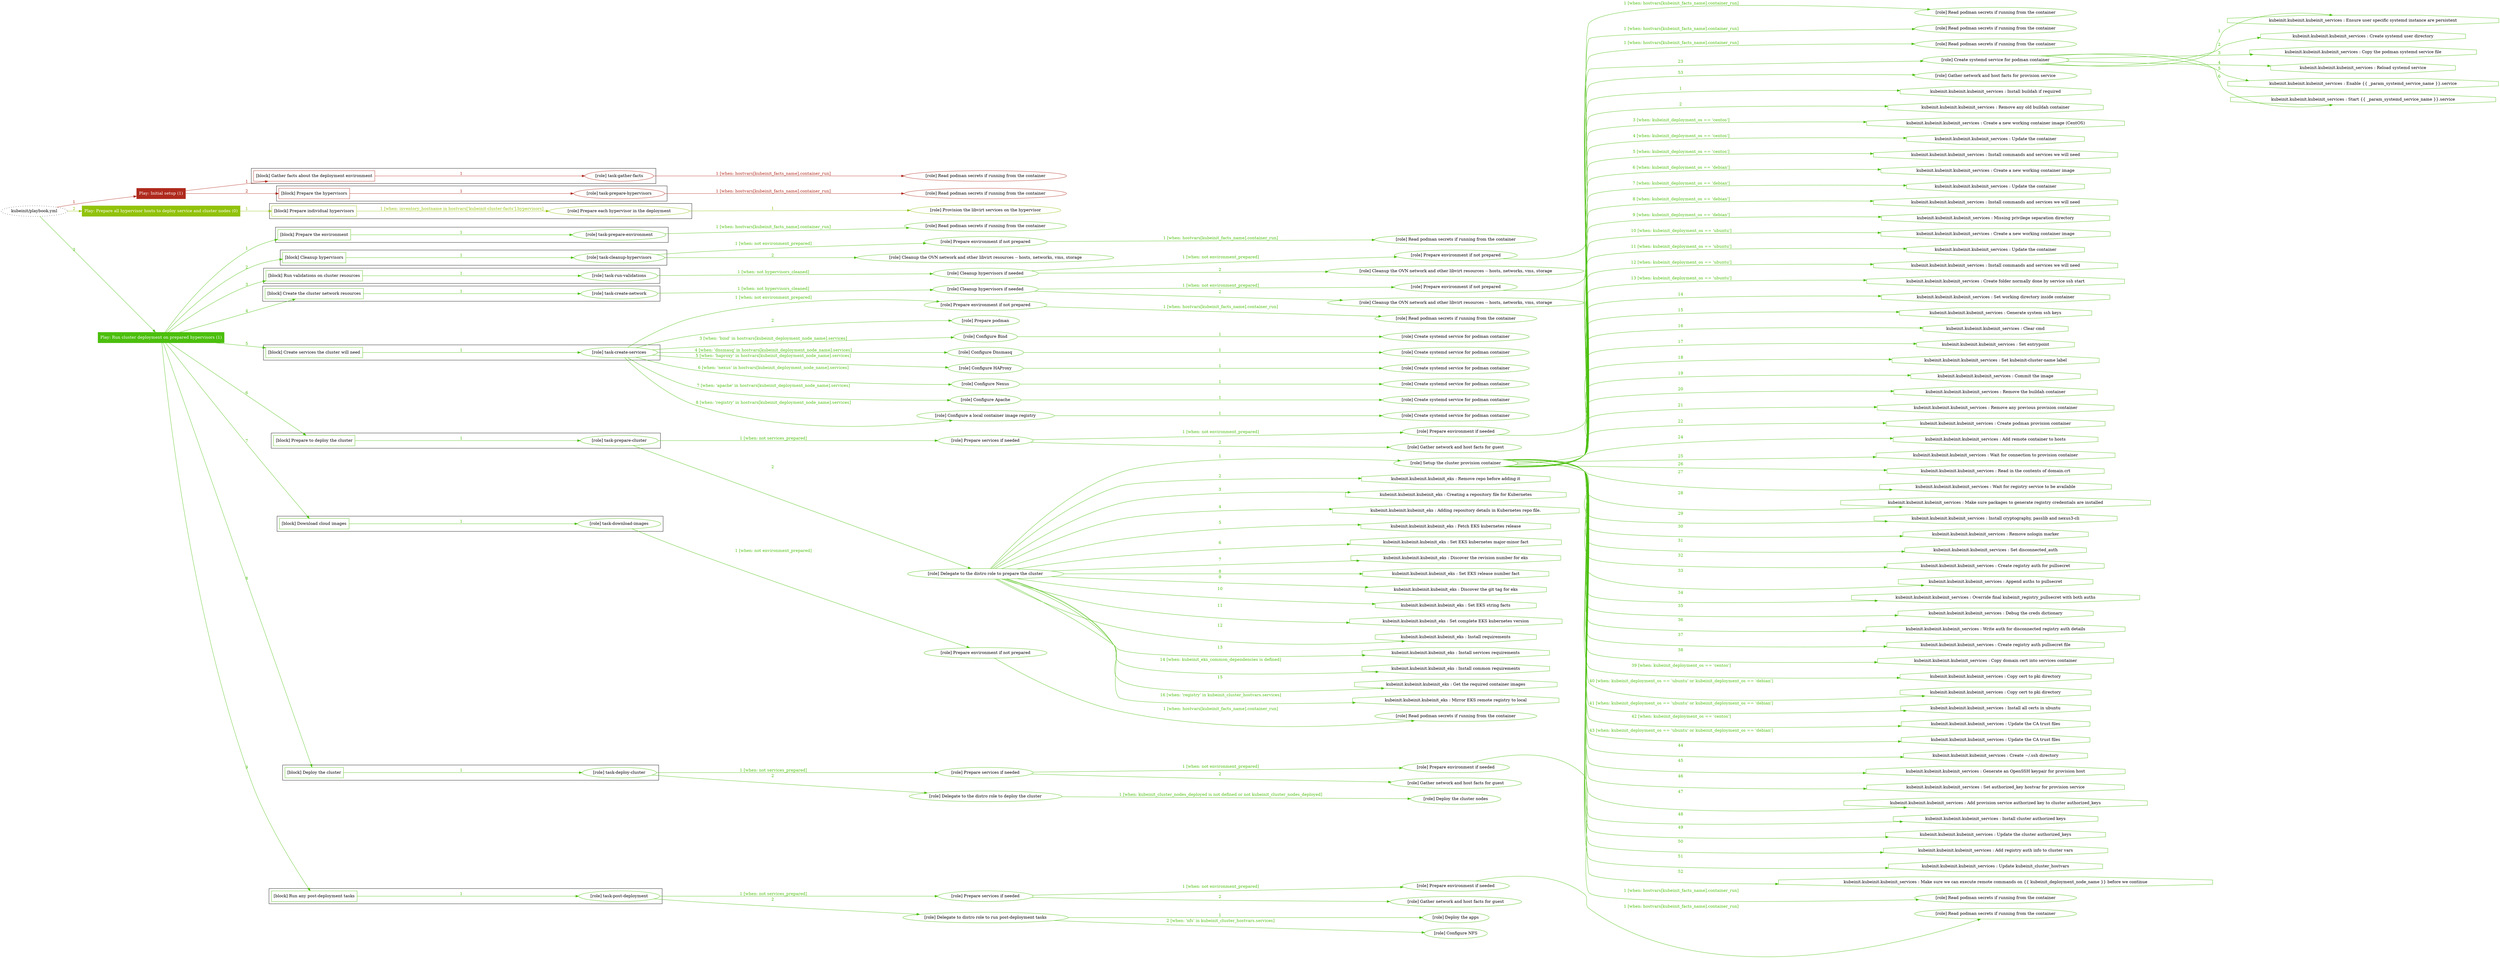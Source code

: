 digraph {
	graph [concentrate=true ordering=in rankdir=LR ratio=fill]
	edge [esep=5 sep=10]
	"kubeinit/playbook.yml" [id=root_node style=dotted]
	play_08e031c3 [label="Play: Initial setup (1)" color="#af2a1d" fontcolor="#ffffff" id=play_08e031c3 shape=box style=filled tooltip=localhost]
	"kubeinit/playbook.yml" -> play_08e031c3 [label="1 " color="#af2a1d" fontcolor="#af2a1d" id=edge_6a49a3b9 labeltooltip="1 " tooltip="1 "]
	subgraph "Read podman secrets if running from the container" {
		role_f8cdca52 [label="[role] Read podman secrets if running from the container" color="#af2a1d" id=role_f8cdca52 tooltip="Read podman secrets if running from the container"]
	}
	subgraph "task-gather-facts" {
		role_41c98eca [label="[role] task-gather-facts" color="#af2a1d" id=role_41c98eca tooltip="task-gather-facts"]
		role_41c98eca -> role_f8cdca52 [label="1 [when: hostvars[kubeinit_facts_name].container_run]" color="#af2a1d" fontcolor="#af2a1d" id=edge_de1d7b84 labeltooltip="1 [when: hostvars[kubeinit_facts_name].container_run]" tooltip="1 [when: hostvars[kubeinit_facts_name].container_run]"]
	}
	subgraph "Read podman secrets if running from the container" {
		role_660f4056 [label="[role] Read podman secrets if running from the container" color="#af2a1d" id=role_660f4056 tooltip="Read podman secrets if running from the container"]
	}
	subgraph "task-prepare-hypervisors" {
		role_2e0625cc [label="[role] task-prepare-hypervisors" color="#af2a1d" id=role_2e0625cc tooltip="task-prepare-hypervisors"]
		role_2e0625cc -> role_660f4056 [label="1 [when: hostvars[kubeinit_facts_name].container_run]" color="#af2a1d" fontcolor="#af2a1d" id=edge_b078e249 labeltooltip="1 [when: hostvars[kubeinit_facts_name].container_run]" tooltip="1 [when: hostvars[kubeinit_facts_name].container_run]"]
	}
	subgraph "Play: Initial setup (1)" {
		play_08e031c3 -> block_ed35cadf [label=1 color="#af2a1d" fontcolor="#af2a1d" id=edge_f5cece55 labeltooltip=1 tooltip=1]
		subgraph cluster_block_ed35cadf {
			block_ed35cadf [label="[block] Gather facts about the deployment environment" color="#af2a1d" id=block_ed35cadf labeltooltip="Gather facts about the deployment environment" shape=box tooltip="Gather facts about the deployment environment"]
			block_ed35cadf -> role_41c98eca [label="1 " color="#af2a1d" fontcolor="#af2a1d" id=edge_9fddfe6d labeltooltip="1 " tooltip="1 "]
		}
		play_08e031c3 -> block_c74cdf08 [label=2 color="#af2a1d" fontcolor="#af2a1d" id=edge_2a12b1a4 labeltooltip=2 tooltip=2]
		subgraph cluster_block_c74cdf08 {
			block_c74cdf08 [label="[block] Prepare the hypervisors" color="#af2a1d" id=block_c74cdf08 labeltooltip="Prepare the hypervisors" shape=box tooltip="Prepare the hypervisors"]
			block_c74cdf08 -> role_2e0625cc [label="1 " color="#af2a1d" fontcolor="#af2a1d" id=edge_2c2213c0 labeltooltip="1 " tooltip="1 "]
		}
	}
	play_c26601e5 [label="Play: Prepare all hypervisor hosts to deploy service and cluster nodes (0)" color="#91c20a" fontcolor="#ffffff" id=play_c26601e5 shape=box style=filled tooltip="Play: Prepare all hypervisor hosts to deploy service and cluster nodes (0)"]
	"kubeinit/playbook.yml" -> play_c26601e5 [label="2 " color="#91c20a" fontcolor="#91c20a" id=edge_6c52bac3 labeltooltip="2 " tooltip="2 "]
	subgraph "Provision the libvirt services on the hypervisor" {
		role_e8cca865 [label="[role] Provision the libvirt services on the hypervisor" color="#91c20a" id=role_e8cca865 tooltip="Provision the libvirt services on the hypervisor"]
	}
	subgraph "Prepare each hypervisor in the deployment" {
		role_dcd18620 [label="[role] Prepare each hypervisor in the deployment" color="#91c20a" id=role_dcd18620 tooltip="Prepare each hypervisor in the deployment"]
		role_dcd18620 -> role_e8cca865 [label="1 " color="#91c20a" fontcolor="#91c20a" id=edge_61702f93 labeltooltip="1 " tooltip="1 "]
	}
	subgraph "Play: Prepare all hypervisor hosts to deploy service and cluster nodes (0)" {
		play_c26601e5 -> block_c3e06c4c [label=1 color="#91c20a" fontcolor="#91c20a" id=edge_d8a89034 labeltooltip=1 tooltip=1]
		subgraph cluster_block_c3e06c4c {
			block_c3e06c4c [label="[block] Prepare individual hypervisors" color="#91c20a" id=block_c3e06c4c labeltooltip="Prepare individual hypervisors" shape=box tooltip="Prepare individual hypervisors"]
			block_c3e06c4c -> role_dcd18620 [label="1 [when: inventory_hostname in hostvars['kubeinit-cluster-facts'].hypervisors]" color="#91c20a" fontcolor="#91c20a" id=edge_88715884 labeltooltip="1 [when: inventory_hostname in hostvars['kubeinit-cluster-facts'].hypervisors]" tooltip="1 [when: inventory_hostname in hostvars['kubeinit-cluster-facts'].hypervisors]"]
		}
	}
	play_3391ae1e [label="Play: Run cluster deployment on prepared hypervisors (1)" color="#4bbf0d" fontcolor="#ffffff" id=play_3391ae1e shape=box style=filled tooltip=localhost]
	"kubeinit/playbook.yml" -> play_3391ae1e [label="3 " color="#4bbf0d" fontcolor="#4bbf0d" id=edge_88580c08 labeltooltip="3 " tooltip="3 "]
	subgraph "Read podman secrets if running from the container" {
		role_85805131 [label="[role] Read podman secrets if running from the container" color="#4bbf0d" id=role_85805131 tooltip="Read podman secrets if running from the container"]
	}
	subgraph "task-prepare-environment" {
		role_c61a6922 [label="[role] task-prepare-environment" color="#4bbf0d" id=role_c61a6922 tooltip="task-prepare-environment"]
		role_c61a6922 -> role_85805131 [label="1 [when: hostvars[kubeinit_facts_name].container_run]" color="#4bbf0d" fontcolor="#4bbf0d" id=edge_5817361d labeltooltip="1 [when: hostvars[kubeinit_facts_name].container_run]" tooltip="1 [when: hostvars[kubeinit_facts_name].container_run]"]
	}
	subgraph "Read podman secrets if running from the container" {
		role_0fc20da4 [label="[role] Read podman secrets if running from the container" color="#4bbf0d" id=role_0fc20da4 tooltip="Read podman secrets if running from the container"]
	}
	subgraph "Prepare environment if not prepared" {
		role_4263618d [label="[role] Prepare environment if not prepared" color="#4bbf0d" id=role_4263618d tooltip="Prepare environment if not prepared"]
		role_4263618d -> role_0fc20da4 [label="1 [when: hostvars[kubeinit_facts_name].container_run]" color="#4bbf0d" fontcolor="#4bbf0d" id=edge_5a953dd2 labeltooltip="1 [when: hostvars[kubeinit_facts_name].container_run]" tooltip="1 [when: hostvars[kubeinit_facts_name].container_run]"]
	}
	subgraph "Cleanup the OVN network and other libvirt resources -- hosts, networks, vms, storage" {
		role_f40d3bbe [label="[role] Cleanup the OVN network and other libvirt resources -- hosts, networks, vms, storage" color="#4bbf0d" id=role_f40d3bbe tooltip="Cleanup the OVN network and other libvirt resources -- hosts, networks, vms, storage"]
	}
	subgraph "task-cleanup-hypervisors" {
		role_537a36a8 [label="[role] task-cleanup-hypervisors" color="#4bbf0d" id=role_537a36a8 tooltip="task-cleanup-hypervisors"]
		role_537a36a8 -> role_4263618d [label="1 [when: not environment_prepared]" color="#4bbf0d" fontcolor="#4bbf0d" id=edge_9336f9f6 labeltooltip="1 [when: not environment_prepared]" tooltip="1 [when: not environment_prepared]"]
		role_537a36a8 -> role_f40d3bbe [label="2 " color="#4bbf0d" fontcolor="#4bbf0d" id=edge_59357a6a labeltooltip="2 " tooltip="2 "]
	}
	subgraph "Read podman secrets if running from the container" {
		role_2ee72a8b [label="[role] Read podman secrets if running from the container" color="#4bbf0d" id=role_2ee72a8b tooltip="Read podman secrets if running from the container"]
	}
	subgraph "Prepare environment if not prepared" {
		role_b148c200 [label="[role] Prepare environment if not prepared" color="#4bbf0d" id=role_b148c200 tooltip="Prepare environment if not prepared"]
		role_b148c200 -> role_2ee72a8b [label="1 [when: hostvars[kubeinit_facts_name].container_run]" color="#4bbf0d" fontcolor="#4bbf0d" id=edge_ba25811b labeltooltip="1 [when: hostvars[kubeinit_facts_name].container_run]" tooltip="1 [when: hostvars[kubeinit_facts_name].container_run]"]
	}
	subgraph "Cleanup the OVN network and other libvirt resources -- hosts, networks, vms, storage" {
		role_90bad302 [label="[role] Cleanup the OVN network and other libvirt resources -- hosts, networks, vms, storage" color="#4bbf0d" id=role_90bad302 tooltip="Cleanup the OVN network and other libvirt resources -- hosts, networks, vms, storage"]
	}
	subgraph "Cleanup hypervisors if needed" {
		role_d01e2bcb [label="[role] Cleanup hypervisors if needed" color="#4bbf0d" id=role_d01e2bcb tooltip="Cleanup hypervisors if needed"]
		role_d01e2bcb -> role_b148c200 [label="1 [when: not environment_prepared]" color="#4bbf0d" fontcolor="#4bbf0d" id=edge_6dd8b151 labeltooltip="1 [when: not environment_prepared]" tooltip="1 [when: not environment_prepared]"]
		role_d01e2bcb -> role_90bad302 [label="2 " color="#4bbf0d" fontcolor="#4bbf0d" id=edge_7acd6e24 labeltooltip="2 " tooltip="2 "]
	}
	subgraph "task-run-validations" {
		role_68c90ab4 [label="[role] task-run-validations" color="#4bbf0d" id=role_68c90ab4 tooltip="task-run-validations"]
		role_68c90ab4 -> role_d01e2bcb [label="1 [when: not hypervisors_cleaned]" color="#4bbf0d" fontcolor="#4bbf0d" id=edge_2cf43203 labeltooltip="1 [when: not hypervisors_cleaned]" tooltip="1 [when: not hypervisors_cleaned]"]
	}
	subgraph "Read podman secrets if running from the container" {
		role_52bb78f3 [label="[role] Read podman secrets if running from the container" color="#4bbf0d" id=role_52bb78f3 tooltip="Read podman secrets if running from the container"]
	}
	subgraph "Prepare environment if not prepared" {
		role_f959858f [label="[role] Prepare environment if not prepared" color="#4bbf0d" id=role_f959858f tooltip="Prepare environment if not prepared"]
		role_f959858f -> role_52bb78f3 [label="1 [when: hostvars[kubeinit_facts_name].container_run]" color="#4bbf0d" fontcolor="#4bbf0d" id=edge_7c9163b8 labeltooltip="1 [when: hostvars[kubeinit_facts_name].container_run]" tooltip="1 [when: hostvars[kubeinit_facts_name].container_run]"]
	}
	subgraph "Cleanup the OVN network and other libvirt resources -- hosts, networks, vms, storage" {
		role_986a7efd [label="[role] Cleanup the OVN network and other libvirt resources -- hosts, networks, vms, storage" color="#4bbf0d" id=role_986a7efd tooltip="Cleanup the OVN network and other libvirt resources -- hosts, networks, vms, storage"]
	}
	subgraph "Cleanup hypervisors if needed" {
		role_c268fa87 [label="[role] Cleanup hypervisors if needed" color="#4bbf0d" id=role_c268fa87 tooltip="Cleanup hypervisors if needed"]
		role_c268fa87 -> role_f959858f [label="1 [when: not environment_prepared]" color="#4bbf0d" fontcolor="#4bbf0d" id=edge_b50a5778 labeltooltip="1 [when: not environment_prepared]" tooltip="1 [when: not environment_prepared]"]
		role_c268fa87 -> role_986a7efd [label="2 " color="#4bbf0d" fontcolor="#4bbf0d" id=edge_d24eb6d8 labeltooltip="2 " tooltip="2 "]
	}
	subgraph "task-create-network" {
		role_c0fb4482 [label="[role] task-create-network" color="#4bbf0d" id=role_c0fb4482 tooltip="task-create-network"]
		role_c0fb4482 -> role_c268fa87 [label="1 [when: not hypervisors_cleaned]" color="#4bbf0d" fontcolor="#4bbf0d" id=edge_2c8590ce labeltooltip="1 [when: not hypervisors_cleaned]" tooltip="1 [when: not hypervisors_cleaned]"]
	}
	subgraph "Read podman secrets if running from the container" {
		role_94ced597 [label="[role] Read podman secrets if running from the container" color="#4bbf0d" id=role_94ced597 tooltip="Read podman secrets if running from the container"]
	}
	subgraph "Prepare environment if not prepared" {
		role_c69d8597 [label="[role] Prepare environment if not prepared" color="#4bbf0d" id=role_c69d8597 tooltip="Prepare environment if not prepared"]
		role_c69d8597 -> role_94ced597 [label="1 [when: hostvars[kubeinit_facts_name].container_run]" color="#4bbf0d" fontcolor="#4bbf0d" id=edge_f0921deb labeltooltip="1 [when: hostvars[kubeinit_facts_name].container_run]" tooltip="1 [when: hostvars[kubeinit_facts_name].container_run]"]
	}
	subgraph "Prepare podman" {
		role_f9bac7f5 [label="[role] Prepare podman" color="#4bbf0d" id=role_f9bac7f5 tooltip="Prepare podman"]
	}
	subgraph "Create systemd service for podman container" {
		role_ea397281 [label="[role] Create systemd service for podman container" color="#4bbf0d" id=role_ea397281 tooltip="Create systemd service for podman container"]
	}
	subgraph "Configure Bind" {
		role_00b94d53 [label="[role] Configure Bind" color="#4bbf0d" id=role_00b94d53 tooltip="Configure Bind"]
		role_00b94d53 -> role_ea397281 [label="1 " color="#4bbf0d" fontcolor="#4bbf0d" id=edge_cfc553d6 labeltooltip="1 " tooltip="1 "]
	}
	subgraph "Create systemd service for podman container" {
		role_1d24b873 [label="[role] Create systemd service for podman container" color="#4bbf0d" id=role_1d24b873 tooltip="Create systemd service for podman container"]
	}
	subgraph "Configure Dnsmasq" {
		role_c86b1d9d [label="[role] Configure Dnsmasq" color="#4bbf0d" id=role_c86b1d9d tooltip="Configure Dnsmasq"]
		role_c86b1d9d -> role_1d24b873 [label="1 " color="#4bbf0d" fontcolor="#4bbf0d" id=edge_e5a004bb labeltooltip="1 " tooltip="1 "]
	}
	subgraph "Create systemd service for podman container" {
		role_f8b22955 [label="[role] Create systemd service for podman container" color="#4bbf0d" id=role_f8b22955 tooltip="Create systemd service for podman container"]
	}
	subgraph "Configure HAProxy" {
		role_708005e8 [label="[role] Configure HAProxy" color="#4bbf0d" id=role_708005e8 tooltip="Configure HAProxy"]
		role_708005e8 -> role_f8b22955 [label="1 " color="#4bbf0d" fontcolor="#4bbf0d" id=edge_b9ad5285 labeltooltip="1 " tooltip="1 "]
	}
	subgraph "Create systemd service for podman container" {
		role_0e28b2e8 [label="[role] Create systemd service for podman container" color="#4bbf0d" id=role_0e28b2e8 tooltip="Create systemd service for podman container"]
	}
	subgraph "Configure Nexus" {
		role_b3530d07 [label="[role] Configure Nexus" color="#4bbf0d" id=role_b3530d07 tooltip="Configure Nexus"]
		role_b3530d07 -> role_0e28b2e8 [label="1 " color="#4bbf0d" fontcolor="#4bbf0d" id=edge_4226f497 labeltooltip="1 " tooltip="1 "]
	}
	subgraph "Create systemd service for podman container" {
		role_af5dd641 [label="[role] Create systemd service for podman container" color="#4bbf0d" id=role_af5dd641 tooltip="Create systemd service for podman container"]
	}
	subgraph "Configure Apache" {
		role_5651a214 [label="[role] Configure Apache" color="#4bbf0d" id=role_5651a214 tooltip="Configure Apache"]
		role_5651a214 -> role_af5dd641 [label="1 " color="#4bbf0d" fontcolor="#4bbf0d" id=edge_0400fd91 labeltooltip="1 " tooltip="1 "]
	}
	subgraph "Create systemd service for podman container" {
		role_64fcd898 [label="[role] Create systemd service for podman container" color="#4bbf0d" id=role_64fcd898 tooltip="Create systemd service for podman container"]
	}
	subgraph "Configure a local container image registry" {
		role_a7be49be [label="[role] Configure a local container image registry" color="#4bbf0d" id=role_a7be49be tooltip="Configure a local container image registry"]
		role_a7be49be -> role_64fcd898 [label="1 " color="#4bbf0d" fontcolor="#4bbf0d" id=edge_2dbf1a0c labeltooltip="1 " tooltip="1 "]
	}
	subgraph "task-create-services" {
		role_8f93b166 [label="[role] task-create-services" color="#4bbf0d" id=role_8f93b166 tooltip="task-create-services"]
		role_8f93b166 -> role_c69d8597 [label="1 [when: not environment_prepared]" color="#4bbf0d" fontcolor="#4bbf0d" id=edge_a40851b1 labeltooltip="1 [when: not environment_prepared]" tooltip="1 [when: not environment_prepared]"]
		role_8f93b166 -> role_f9bac7f5 [label="2 " color="#4bbf0d" fontcolor="#4bbf0d" id=edge_1deebd1d labeltooltip="2 " tooltip="2 "]
		role_8f93b166 -> role_00b94d53 [label="3 [when: 'bind' in hostvars[kubeinit_deployment_node_name].services]" color="#4bbf0d" fontcolor="#4bbf0d" id=edge_a0e6a0a6 labeltooltip="3 [when: 'bind' in hostvars[kubeinit_deployment_node_name].services]" tooltip="3 [when: 'bind' in hostvars[kubeinit_deployment_node_name].services]"]
		role_8f93b166 -> role_c86b1d9d [label="4 [when: 'dnsmasq' in hostvars[kubeinit_deployment_node_name].services]" color="#4bbf0d" fontcolor="#4bbf0d" id=edge_bdac52c2 labeltooltip="4 [when: 'dnsmasq' in hostvars[kubeinit_deployment_node_name].services]" tooltip="4 [when: 'dnsmasq' in hostvars[kubeinit_deployment_node_name].services]"]
		role_8f93b166 -> role_708005e8 [label="5 [when: 'haproxy' in hostvars[kubeinit_deployment_node_name].services]" color="#4bbf0d" fontcolor="#4bbf0d" id=edge_2983b186 labeltooltip="5 [when: 'haproxy' in hostvars[kubeinit_deployment_node_name].services]" tooltip="5 [when: 'haproxy' in hostvars[kubeinit_deployment_node_name].services]"]
		role_8f93b166 -> role_b3530d07 [label="6 [when: 'nexus' in hostvars[kubeinit_deployment_node_name].services]" color="#4bbf0d" fontcolor="#4bbf0d" id=edge_68eed211 labeltooltip="6 [when: 'nexus' in hostvars[kubeinit_deployment_node_name].services]" tooltip="6 [when: 'nexus' in hostvars[kubeinit_deployment_node_name].services]"]
		role_8f93b166 -> role_5651a214 [label="7 [when: 'apache' in hostvars[kubeinit_deployment_node_name].services]" color="#4bbf0d" fontcolor="#4bbf0d" id=edge_9f65b7d0 labeltooltip="7 [when: 'apache' in hostvars[kubeinit_deployment_node_name].services]" tooltip="7 [when: 'apache' in hostvars[kubeinit_deployment_node_name].services]"]
		role_8f93b166 -> role_a7be49be [label="8 [when: 'registry' in hostvars[kubeinit_deployment_node_name].services]" color="#4bbf0d" fontcolor="#4bbf0d" id=edge_e5d7c254 labeltooltip="8 [when: 'registry' in hostvars[kubeinit_deployment_node_name].services]" tooltip="8 [when: 'registry' in hostvars[kubeinit_deployment_node_name].services]"]
	}
	subgraph "Read podman secrets if running from the container" {
		role_ff9e9cad [label="[role] Read podman secrets if running from the container" color="#4bbf0d" id=role_ff9e9cad tooltip="Read podman secrets if running from the container"]
	}
	subgraph "Prepare environment if needed" {
		role_18356066 [label="[role] Prepare environment if needed" color="#4bbf0d" id=role_18356066 tooltip="Prepare environment if needed"]
		role_18356066 -> role_ff9e9cad [label="1 [when: hostvars[kubeinit_facts_name].container_run]" color="#4bbf0d" fontcolor="#4bbf0d" id=edge_d82cdc90 labeltooltip="1 [when: hostvars[kubeinit_facts_name].container_run]" tooltip="1 [when: hostvars[kubeinit_facts_name].container_run]"]
	}
	subgraph "Gather network and host facts for guest" {
		role_ba3906f5 [label="[role] Gather network and host facts for guest" color="#4bbf0d" id=role_ba3906f5 tooltip="Gather network and host facts for guest"]
	}
	subgraph "Prepare services if needed" {
		role_2c80df76 [label="[role] Prepare services if needed" color="#4bbf0d" id=role_2c80df76 tooltip="Prepare services if needed"]
		role_2c80df76 -> role_18356066 [label="1 [when: not environment_prepared]" color="#4bbf0d" fontcolor="#4bbf0d" id=edge_85ed479f labeltooltip="1 [when: not environment_prepared]" tooltip="1 [when: not environment_prepared]"]
		role_2c80df76 -> role_ba3906f5 [label="2 " color="#4bbf0d" fontcolor="#4bbf0d" id=edge_af4604dc labeltooltip="2 " tooltip="2 "]
	}
	subgraph "Create systemd service for podman container" {
		role_3d3393a3 [label="[role] Create systemd service for podman container" color="#4bbf0d" id=role_3d3393a3 tooltip="Create systemd service for podman container"]
		task_d910dae1 [label="kubeinit.kubeinit.kubeinit_services : Ensure user specific systemd instance are persistent" color="#4bbf0d" id=task_d910dae1 shape=octagon tooltip="kubeinit.kubeinit.kubeinit_services : Ensure user specific systemd instance are persistent"]
		role_3d3393a3 -> task_d910dae1 [label="1 " color="#4bbf0d" fontcolor="#4bbf0d" id=edge_9b882009 labeltooltip="1 " tooltip="1 "]
		task_883ea4b4 [label="kubeinit.kubeinit.kubeinit_services : Create systemd user directory" color="#4bbf0d" id=task_883ea4b4 shape=octagon tooltip="kubeinit.kubeinit.kubeinit_services : Create systemd user directory"]
		role_3d3393a3 -> task_883ea4b4 [label="2 " color="#4bbf0d" fontcolor="#4bbf0d" id=edge_ecb3da45 labeltooltip="2 " tooltip="2 "]
		task_71164584 [label="kubeinit.kubeinit.kubeinit_services : Copy the podman systemd service file" color="#4bbf0d" id=task_71164584 shape=octagon tooltip="kubeinit.kubeinit.kubeinit_services : Copy the podman systemd service file"]
		role_3d3393a3 -> task_71164584 [label="3 " color="#4bbf0d" fontcolor="#4bbf0d" id=edge_03fcee1e labeltooltip="3 " tooltip="3 "]
		task_7d5987f1 [label="kubeinit.kubeinit.kubeinit_services : Reload systemd service" color="#4bbf0d" id=task_7d5987f1 shape=octagon tooltip="kubeinit.kubeinit.kubeinit_services : Reload systemd service"]
		role_3d3393a3 -> task_7d5987f1 [label="4 " color="#4bbf0d" fontcolor="#4bbf0d" id=edge_87826381 labeltooltip="4 " tooltip="4 "]
		task_50b64e25 [label="kubeinit.kubeinit.kubeinit_services : Enable {{ _param_systemd_service_name }}.service" color="#4bbf0d" id=task_50b64e25 shape=octagon tooltip="kubeinit.kubeinit.kubeinit_services : Enable {{ _param_systemd_service_name }}.service"]
		role_3d3393a3 -> task_50b64e25 [label="5 " color="#4bbf0d" fontcolor="#4bbf0d" id=edge_3eae2854 labeltooltip="5 " tooltip="5 "]
		task_b5b9eb0a [label="kubeinit.kubeinit.kubeinit_services : Start {{ _param_systemd_service_name }}.service" color="#4bbf0d" id=task_b5b9eb0a shape=octagon tooltip="kubeinit.kubeinit.kubeinit_services : Start {{ _param_systemd_service_name }}.service"]
		role_3d3393a3 -> task_b5b9eb0a [label="6 " color="#4bbf0d" fontcolor="#4bbf0d" id=edge_4592cf4f labeltooltip="6 " tooltip="6 "]
	}
	subgraph "Gather network and host facts for provision service" {
		role_022f73c1 [label="[role] Gather network and host facts for provision service" color="#4bbf0d" id=role_022f73c1 tooltip="Gather network and host facts for provision service"]
	}
	subgraph "Setup the cluster provision container" {
		role_6c698bb8 [label="[role] Setup the cluster provision container" color="#4bbf0d" id=role_6c698bb8 tooltip="Setup the cluster provision container"]
		task_48cb90ee [label="kubeinit.kubeinit.kubeinit_services : Install buildah if required" color="#4bbf0d" id=task_48cb90ee shape=octagon tooltip="kubeinit.kubeinit.kubeinit_services : Install buildah if required"]
		role_6c698bb8 -> task_48cb90ee [label="1 " color="#4bbf0d" fontcolor="#4bbf0d" id=edge_2b8d7d6c labeltooltip="1 " tooltip="1 "]
		task_1d3d5099 [label="kubeinit.kubeinit.kubeinit_services : Remove any old buildah container" color="#4bbf0d" id=task_1d3d5099 shape=octagon tooltip="kubeinit.kubeinit.kubeinit_services : Remove any old buildah container"]
		role_6c698bb8 -> task_1d3d5099 [label="2 " color="#4bbf0d" fontcolor="#4bbf0d" id=edge_25605f52 labeltooltip="2 " tooltip="2 "]
		task_30f7954e [label="kubeinit.kubeinit.kubeinit_services : Create a new working container image (CentOS)" color="#4bbf0d" id=task_30f7954e shape=octagon tooltip="kubeinit.kubeinit.kubeinit_services : Create a new working container image (CentOS)"]
		role_6c698bb8 -> task_30f7954e [label="3 [when: kubeinit_deployment_os == 'centos']" color="#4bbf0d" fontcolor="#4bbf0d" id=edge_5ff89aa3 labeltooltip="3 [when: kubeinit_deployment_os == 'centos']" tooltip="3 [when: kubeinit_deployment_os == 'centos']"]
		task_27a0c218 [label="kubeinit.kubeinit.kubeinit_services : Update the container" color="#4bbf0d" id=task_27a0c218 shape=octagon tooltip="kubeinit.kubeinit.kubeinit_services : Update the container"]
		role_6c698bb8 -> task_27a0c218 [label="4 [when: kubeinit_deployment_os == 'centos']" color="#4bbf0d" fontcolor="#4bbf0d" id=edge_49657a7c labeltooltip="4 [when: kubeinit_deployment_os == 'centos']" tooltip="4 [when: kubeinit_deployment_os == 'centos']"]
		task_eccd16f3 [label="kubeinit.kubeinit.kubeinit_services : Install commands and services we will need" color="#4bbf0d" id=task_eccd16f3 shape=octagon tooltip="kubeinit.kubeinit.kubeinit_services : Install commands and services we will need"]
		role_6c698bb8 -> task_eccd16f3 [label="5 [when: kubeinit_deployment_os == 'centos']" color="#4bbf0d" fontcolor="#4bbf0d" id=edge_f512818f labeltooltip="5 [when: kubeinit_deployment_os == 'centos']" tooltip="5 [when: kubeinit_deployment_os == 'centos']"]
		task_0e4d2dee [label="kubeinit.kubeinit.kubeinit_services : Create a new working container image" color="#4bbf0d" id=task_0e4d2dee shape=octagon tooltip="kubeinit.kubeinit.kubeinit_services : Create a new working container image"]
		role_6c698bb8 -> task_0e4d2dee [label="6 [when: kubeinit_deployment_os == 'debian']" color="#4bbf0d" fontcolor="#4bbf0d" id=edge_e301f2a2 labeltooltip="6 [when: kubeinit_deployment_os == 'debian']" tooltip="6 [when: kubeinit_deployment_os == 'debian']"]
		task_f92b4930 [label="kubeinit.kubeinit.kubeinit_services : Update the container" color="#4bbf0d" id=task_f92b4930 shape=octagon tooltip="kubeinit.kubeinit.kubeinit_services : Update the container"]
		role_6c698bb8 -> task_f92b4930 [label="7 [when: kubeinit_deployment_os == 'debian']" color="#4bbf0d" fontcolor="#4bbf0d" id=edge_c421841d labeltooltip="7 [when: kubeinit_deployment_os == 'debian']" tooltip="7 [when: kubeinit_deployment_os == 'debian']"]
		task_2acc8b1b [label="kubeinit.kubeinit.kubeinit_services : Install commands and services we will need" color="#4bbf0d" id=task_2acc8b1b shape=octagon tooltip="kubeinit.kubeinit.kubeinit_services : Install commands and services we will need"]
		role_6c698bb8 -> task_2acc8b1b [label="8 [when: kubeinit_deployment_os == 'debian']" color="#4bbf0d" fontcolor="#4bbf0d" id=edge_42d670c8 labeltooltip="8 [when: kubeinit_deployment_os == 'debian']" tooltip="8 [when: kubeinit_deployment_os == 'debian']"]
		task_811b5b85 [label="kubeinit.kubeinit.kubeinit_services : Missing privilege separation directory" color="#4bbf0d" id=task_811b5b85 shape=octagon tooltip="kubeinit.kubeinit.kubeinit_services : Missing privilege separation directory"]
		role_6c698bb8 -> task_811b5b85 [label="9 [when: kubeinit_deployment_os == 'debian']" color="#4bbf0d" fontcolor="#4bbf0d" id=edge_baa5c679 labeltooltip="9 [when: kubeinit_deployment_os == 'debian']" tooltip="9 [when: kubeinit_deployment_os == 'debian']"]
		task_a5eb0f86 [label="kubeinit.kubeinit.kubeinit_services : Create a new working container image" color="#4bbf0d" id=task_a5eb0f86 shape=octagon tooltip="kubeinit.kubeinit.kubeinit_services : Create a new working container image"]
		role_6c698bb8 -> task_a5eb0f86 [label="10 [when: kubeinit_deployment_os == 'ubuntu']" color="#4bbf0d" fontcolor="#4bbf0d" id=edge_d2086c7b labeltooltip="10 [when: kubeinit_deployment_os == 'ubuntu']" tooltip="10 [when: kubeinit_deployment_os == 'ubuntu']"]
		task_6e027a0e [label="kubeinit.kubeinit.kubeinit_services : Update the container" color="#4bbf0d" id=task_6e027a0e shape=octagon tooltip="kubeinit.kubeinit.kubeinit_services : Update the container"]
		role_6c698bb8 -> task_6e027a0e [label="11 [when: kubeinit_deployment_os == 'ubuntu']" color="#4bbf0d" fontcolor="#4bbf0d" id=edge_d9cc14df labeltooltip="11 [when: kubeinit_deployment_os == 'ubuntu']" tooltip="11 [when: kubeinit_deployment_os == 'ubuntu']"]
		task_b66bcfcd [label="kubeinit.kubeinit.kubeinit_services : Install commands and services we will need" color="#4bbf0d" id=task_b66bcfcd shape=octagon tooltip="kubeinit.kubeinit.kubeinit_services : Install commands and services we will need"]
		role_6c698bb8 -> task_b66bcfcd [label="12 [when: kubeinit_deployment_os == 'ubuntu']" color="#4bbf0d" fontcolor="#4bbf0d" id=edge_7d195972 labeltooltip="12 [when: kubeinit_deployment_os == 'ubuntu']" tooltip="12 [when: kubeinit_deployment_os == 'ubuntu']"]
		task_11160481 [label="kubeinit.kubeinit.kubeinit_services : Create folder normally done by service ssh start" color="#4bbf0d" id=task_11160481 shape=octagon tooltip="kubeinit.kubeinit.kubeinit_services : Create folder normally done by service ssh start"]
		role_6c698bb8 -> task_11160481 [label="13 [when: kubeinit_deployment_os == 'ubuntu']" color="#4bbf0d" fontcolor="#4bbf0d" id=edge_41d044b5 labeltooltip="13 [when: kubeinit_deployment_os == 'ubuntu']" tooltip="13 [when: kubeinit_deployment_os == 'ubuntu']"]
		task_08b0e76b [label="kubeinit.kubeinit.kubeinit_services : Set working directory inside container" color="#4bbf0d" id=task_08b0e76b shape=octagon tooltip="kubeinit.kubeinit.kubeinit_services : Set working directory inside container"]
		role_6c698bb8 -> task_08b0e76b [label="14 " color="#4bbf0d" fontcolor="#4bbf0d" id=edge_a2ea5bd6 labeltooltip="14 " tooltip="14 "]
		task_e8a1d085 [label="kubeinit.kubeinit.kubeinit_services : Generate system ssh keys" color="#4bbf0d" id=task_e8a1d085 shape=octagon tooltip="kubeinit.kubeinit.kubeinit_services : Generate system ssh keys"]
		role_6c698bb8 -> task_e8a1d085 [label="15 " color="#4bbf0d" fontcolor="#4bbf0d" id=edge_5c315264 labeltooltip="15 " tooltip="15 "]
		task_a48e82a0 [label="kubeinit.kubeinit.kubeinit_services : Clear cmd" color="#4bbf0d" id=task_a48e82a0 shape=octagon tooltip="kubeinit.kubeinit.kubeinit_services : Clear cmd"]
		role_6c698bb8 -> task_a48e82a0 [label="16 " color="#4bbf0d" fontcolor="#4bbf0d" id=edge_685d3475 labeltooltip="16 " tooltip="16 "]
		task_d918af1b [label="kubeinit.kubeinit.kubeinit_services : Set entrypoint" color="#4bbf0d" id=task_d918af1b shape=octagon tooltip="kubeinit.kubeinit.kubeinit_services : Set entrypoint"]
		role_6c698bb8 -> task_d918af1b [label="17 " color="#4bbf0d" fontcolor="#4bbf0d" id=edge_dd7a232c labeltooltip="17 " tooltip="17 "]
		task_adf6e05f [label="kubeinit.kubeinit.kubeinit_services : Set kubeinit-cluster-name label" color="#4bbf0d" id=task_adf6e05f shape=octagon tooltip="kubeinit.kubeinit.kubeinit_services : Set kubeinit-cluster-name label"]
		role_6c698bb8 -> task_adf6e05f [label="18 " color="#4bbf0d" fontcolor="#4bbf0d" id=edge_1d5e7cd8 labeltooltip="18 " tooltip="18 "]
		task_d75c8afb [label="kubeinit.kubeinit.kubeinit_services : Commit the image" color="#4bbf0d" id=task_d75c8afb shape=octagon tooltip="kubeinit.kubeinit.kubeinit_services : Commit the image"]
		role_6c698bb8 -> task_d75c8afb [label="19 " color="#4bbf0d" fontcolor="#4bbf0d" id=edge_4643bb8f labeltooltip="19 " tooltip="19 "]
		task_15804201 [label="kubeinit.kubeinit.kubeinit_services : Remove the buildah container" color="#4bbf0d" id=task_15804201 shape=octagon tooltip="kubeinit.kubeinit.kubeinit_services : Remove the buildah container"]
		role_6c698bb8 -> task_15804201 [label="20 " color="#4bbf0d" fontcolor="#4bbf0d" id=edge_9e7a16e6 labeltooltip="20 " tooltip="20 "]
		task_2d1457b6 [label="kubeinit.kubeinit.kubeinit_services : Remove any previous provision container" color="#4bbf0d" id=task_2d1457b6 shape=octagon tooltip="kubeinit.kubeinit.kubeinit_services : Remove any previous provision container"]
		role_6c698bb8 -> task_2d1457b6 [label="21 " color="#4bbf0d" fontcolor="#4bbf0d" id=edge_cc36225d labeltooltip="21 " tooltip="21 "]
		task_de0cadd7 [label="kubeinit.kubeinit.kubeinit_services : Create podman provision container" color="#4bbf0d" id=task_de0cadd7 shape=octagon tooltip="kubeinit.kubeinit.kubeinit_services : Create podman provision container"]
		role_6c698bb8 -> task_de0cadd7 [label="22 " color="#4bbf0d" fontcolor="#4bbf0d" id=edge_531fdf5b labeltooltip="22 " tooltip="22 "]
		role_6c698bb8 -> role_3d3393a3 [label="23 " color="#4bbf0d" fontcolor="#4bbf0d" id=edge_1b089a32 labeltooltip="23 " tooltip="23 "]
		task_4e40376f [label="kubeinit.kubeinit.kubeinit_services : Add remote container to hosts" color="#4bbf0d" id=task_4e40376f shape=octagon tooltip="kubeinit.kubeinit.kubeinit_services : Add remote container to hosts"]
		role_6c698bb8 -> task_4e40376f [label="24 " color="#4bbf0d" fontcolor="#4bbf0d" id=edge_6f28c362 labeltooltip="24 " tooltip="24 "]
		task_999bb325 [label="kubeinit.kubeinit.kubeinit_services : Wait for connection to provision container" color="#4bbf0d" id=task_999bb325 shape=octagon tooltip="kubeinit.kubeinit.kubeinit_services : Wait for connection to provision container"]
		role_6c698bb8 -> task_999bb325 [label="25 " color="#4bbf0d" fontcolor="#4bbf0d" id=edge_6d4a106a labeltooltip="25 " tooltip="25 "]
		task_f9af4843 [label="kubeinit.kubeinit.kubeinit_services : Read in the contents of domain.crt" color="#4bbf0d" id=task_f9af4843 shape=octagon tooltip="kubeinit.kubeinit.kubeinit_services : Read in the contents of domain.crt"]
		role_6c698bb8 -> task_f9af4843 [label="26 " color="#4bbf0d" fontcolor="#4bbf0d" id=edge_f10c7e54 labeltooltip="26 " tooltip="26 "]
		task_58de0aae [label="kubeinit.kubeinit.kubeinit_services : Wait for registry service to be available" color="#4bbf0d" id=task_58de0aae shape=octagon tooltip="kubeinit.kubeinit.kubeinit_services : Wait for registry service to be available"]
		role_6c698bb8 -> task_58de0aae [label="27 " color="#4bbf0d" fontcolor="#4bbf0d" id=edge_f8afca03 labeltooltip="27 " tooltip="27 "]
		task_95592686 [label="kubeinit.kubeinit.kubeinit_services : Make sure packages to generate registry credentials are installed" color="#4bbf0d" id=task_95592686 shape=octagon tooltip="kubeinit.kubeinit.kubeinit_services : Make sure packages to generate registry credentials are installed"]
		role_6c698bb8 -> task_95592686 [label="28 " color="#4bbf0d" fontcolor="#4bbf0d" id=edge_c17b77dc labeltooltip="28 " tooltip="28 "]
		task_983ed981 [label="kubeinit.kubeinit.kubeinit_services : Install cryptography, passlib and nexus3-cli" color="#4bbf0d" id=task_983ed981 shape=octagon tooltip="kubeinit.kubeinit.kubeinit_services : Install cryptography, passlib and nexus3-cli"]
		role_6c698bb8 -> task_983ed981 [label="29 " color="#4bbf0d" fontcolor="#4bbf0d" id=edge_f3e13db3 labeltooltip="29 " tooltip="29 "]
		task_c1b82de6 [label="kubeinit.kubeinit.kubeinit_services : Remove nologin marker" color="#4bbf0d" id=task_c1b82de6 shape=octagon tooltip="kubeinit.kubeinit.kubeinit_services : Remove nologin marker"]
		role_6c698bb8 -> task_c1b82de6 [label="30 " color="#4bbf0d" fontcolor="#4bbf0d" id=edge_de247966 labeltooltip="30 " tooltip="30 "]
		task_37f28487 [label="kubeinit.kubeinit.kubeinit_services : Set disconnected_auth" color="#4bbf0d" id=task_37f28487 shape=octagon tooltip="kubeinit.kubeinit.kubeinit_services : Set disconnected_auth"]
		role_6c698bb8 -> task_37f28487 [label="31 " color="#4bbf0d" fontcolor="#4bbf0d" id=edge_08a061d8 labeltooltip="31 " tooltip="31 "]
		task_62093b66 [label="kubeinit.kubeinit.kubeinit_services : Create registry auth for pullsecret" color="#4bbf0d" id=task_62093b66 shape=octagon tooltip="kubeinit.kubeinit.kubeinit_services : Create registry auth for pullsecret"]
		role_6c698bb8 -> task_62093b66 [label="32 " color="#4bbf0d" fontcolor="#4bbf0d" id=edge_3f44d662 labeltooltip="32 " tooltip="32 "]
		task_e4146ab7 [label="kubeinit.kubeinit.kubeinit_services : Append auths to pullsecret" color="#4bbf0d" id=task_e4146ab7 shape=octagon tooltip="kubeinit.kubeinit.kubeinit_services : Append auths to pullsecret"]
		role_6c698bb8 -> task_e4146ab7 [label="33 " color="#4bbf0d" fontcolor="#4bbf0d" id=edge_3962d5fc labeltooltip="33 " tooltip="33 "]
		task_7b3985a1 [label="kubeinit.kubeinit.kubeinit_services : Override final kubeinit_registry_pullsecret with both auths" color="#4bbf0d" id=task_7b3985a1 shape=octagon tooltip="kubeinit.kubeinit.kubeinit_services : Override final kubeinit_registry_pullsecret with both auths"]
		role_6c698bb8 -> task_7b3985a1 [label="34 " color="#4bbf0d" fontcolor="#4bbf0d" id=edge_79c8180c labeltooltip="34 " tooltip="34 "]
		task_030b1e3b [label="kubeinit.kubeinit.kubeinit_services : Debug the creds dictionary" color="#4bbf0d" id=task_030b1e3b shape=octagon tooltip="kubeinit.kubeinit.kubeinit_services : Debug the creds dictionary"]
		role_6c698bb8 -> task_030b1e3b [label="35 " color="#4bbf0d" fontcolor="#4bbf0d" id=edge_21e5d77f labeltooltip="35 " tooltip="35 "]
		task_bb933d0e [label="kubeinit.kubeinit.kubeinit_services : Write auth for disconnected registry auth details" color="#4bbf0d" id=task_bb933d0e shape=octagon tooltip="kubeinit.kubeinit.kubeinit_services : Write auth for disconnected registry auth details"]
		role_6c698bb8 -> task_bb933d0e [label="36 " color="#4bbf0d" fontcolor="#4bbf0d" id=edge_f2a322f1 labeltooltip="36 " tooltip="36 "]
		task_57d6d742 [label="kubeinit.kubeinit.kubeinit_services : Create registry auth pullsecret file" color="#4bbf0d" id=task_57d6d742 shape=octagon tooltip="kubeinit.kubeinit.kubeinit_services : Create registry auth pullsecret file"]
		role_6c698bb8 -> task_57d6d742 [label="37 " color="#4bbf0d" fontcolor="#4bbf0d" id=edge_fcd20d62 labeltooltip="37 " tooltip="37 "]
		task_7dd1192c [label="kubeinit.kubeinit.kubeinit_services : Copy domain cert into services container" color="#4bbf0d" id=task_7dd1192c shape=octagon tooltip="kubeinit.kubeinit.kubeinit_services : Copy domain cert into services container"]
		role_6c698bb8 -> task_7dd1192c [label="38 " color="#4bbf0d" fontcolor="#4bbf0d" id=edge_a549b656 labeltooltip="38 " tooltip="38 "]
		task_167296f1 [label="kubeinit.kubeinit.kubeinit_services : Copy cert to pki directory" color="#4bbf0d" id=task_167296f1 shape=octagon tooltip="kubeinit.kubeinit.kubeinit_services : Copy cert to pki directory"]
		role_6c698bb8 -> task_167296f1 [label="39 [when: kubeinit_deployment_os == 'centos']" color="#4bbf0d" fontcolor="#4bbf0d" id=edge_d18592d3 labeltooltip="39 [when: kubeinit_deployment_os == 'centos']" tooltip="39 [when: kubeinit_deployment_os == 'centos']"]
		task_66e0adc7 [label="kubeinit.kubeinit.kubeinit_services : Copy cert to pki directory" color="#4bbf0d" id=task_66e0adc7 shape=octagon tooltip="kubeinit.kubeinit.kubeinit_services : Copy cert to pki directory"]
		role_6c698bb8 -> task_66e0adc7 [label="40 [when: kubeinit_deployment_os == 'ubuntu' or kubeinit_deployment_os == 'debian']" color="#4bbf0d" fontcolor="#4bbf0d" id=edge_bfea9005 labeltooltip="40 [when: kubeinit_deployment_os == 'ubuntu' or kubeinit_deployment_os == 'debian']" tooltip="40 [when: kubeinit_deployment_os == 'ubuntu' or kubeinit_deployment_os == 'debian']"]
		task_b9f01de1 [label="kubeinit.kubeinit.kubeinit_services : Install all certs in ubuntu" color="#4bbf0d" id=task_b9f01de1 shape=octagon tooltip="kubeinit.kubeinit.kubeinit_services : Install all certs in ubuntu"]
		role_6c698bb8 -> task_b9f01de1 [label="41 [when: kubeinit_deployment_os == 'ubuntu' or kubeinit_deployment_os == 'debian']" color="#4bbf0d" fontcolor="#4bbf0d" id=edge_99499bcc labeltooltip="41 [when: kubeinit_deployment_os == 'ubuntu' or kubeinit_deployment_os == 'debian']" tooltip="41 [when: kubeinit_deployment_os == 'ubuntu' or kubeinit_deployment_os == 'debian']"]
		task_7372d93e [label="kubeinit.kubeinit.kubeinit_services : Update the CA trust files" color="#4bbf0d" id=task_7372d93e shape=octagon tooltip="kubeinit.kubeinit.kubeinit_services : Update the CA trust files"]
		role_6c698bb8 -> task_7372d93e [label="42 [when: kubeinit_deployment_os == 'centos']" color="#4bbf0d" fontcolor="#4bbf0d" id=edge_adb58fd9 labeltooltip="42 [when: kubeinit_deployment_os == 'centos']" tooltip="42 [when: kubeinit_deployment_os == 'centos']"]
		task_0c2d61c0 [label="kubeinit.kubeinit.kubeinit_services : Update the CA trust files" color="#4bbf0d" id=task_0c2d61c0 shape=octagon tooltip="kubeinit.kubeinit.kubeinit_services : Update the CA trust files"]
		role_6c698bb8 -> task_0c2d61c0 [label="43 [when: kubeinit_deployment_os == 'ubuntu' or kubeinit_deployment_os == 'debian']" color="#4bbf0d" fontcolor="#4bbf0d" id=edge_611fb5c4 labeltooltip="43 [when: kubeinit_deployment_os == 'ubuntu' or kubeinit_deployment_os == 'debian']" tooltip="43 [when: kubeinit_deployment_os == 'ubuntu' or kubeinit_deployment_os == 'debian']"]
		task_8b19646f [label="kubeinit.kubeinit.kubeinit_services : Create ~/.ssh directory" color="#4bbf0d" id=task_8b19646f shape=octagon tooltip="kubeinit.kubeinit.kubeinit_services : Create ~/.ssh directory"]
		role_6c698bb8 -> task_8b19646f [label="44 " color="#4bbf0d" fontcolor="#4bbf0d" id=edge_4fac4123 labeltooltip="44 " tooltip="44 "]
		task_6985bd12 [label="kubeinit.kubeinit.kubeinit_services : Generate an OpenSSH keypair for provision host" color="#4bbf0d" id=task_6985bd12 shape=octagon tooltip="kubeinit.kubeinit.kubeinit_services : Generate an OpenSSH keypair for provision host"]
		role_6c698bb8 -> task_6985bd12 [label="45 " color="#4bbf0d" fontcolor="#4bbf0d" id=edge_8ee076fe labeltooltip="45 " tooltip="45 "]
		task_4177ae46 [label="kubeinit.kubeinit.kubeinit_services : Set authorized_key hostvar for provision service" color="#4bbf0d" id=task_4177ae46 shape=octagon tooltip="kubeinit.kubeinit.kubeinit_services : Set authorized_key hostvar for provision service"]
		role_6c698bb8 -> task_4177ae46 [label="46 " color="#4bbf0d" fontcolor="#4bbf0d" id=edge_a398383a labeltooltip="46 " tooltip="46 "]
		task_58096835 [label="kubeinit.kubeinit.kubeinit_services : Add provision service authorized key to cluster authorized_keys" color="#4bbf0d" id=task_58096835 shape=octagon tooltip="kubeinit.kubeinit.kubeinit_services : Add provision service authorized key to cluster authorized_keys"]
		role_6c698bb8 -> task_58096835 [label="47 " color="#4bbf0d" fontcolor="#4bbf0d" id=edge_46b9f861 labeltooltip="47 " tooltip="47 "]
		task_36eeb213 [label="kubeinit.kubeinit.kubeinit_services : Install cluster authorized keys" color="#4bbf0d" id=task_36eeb213 shape=octagon tooltip="kubeinit.kubeinit.kubeinit_services : Install cluster authorized keys"]
		role_6c698bb8 -> task_36eeb213 [label="48 " color="#4bbf0d" fontcolor="#4bbf0d" id=edge_8748f7cd labeltooltip="48 " tooltip="48 "]
		task_35ce0cb0 [label="kubeinit.kubeinit.kubeinit_services : Update the cluster authorized_keys" color="#4bbf0d" id=task_35ce0cb0 shape=octagon tooltip="kubeinit.kubeinit.kubeinit_services : Update the cluster authorized_keys"]
		role_6c698bb8 -> task_35ce0cb0 [label="49 " color="#4bbf0d" fontcolor="#4bbf0d" id=edge_5b5f89a1 labeltooltip="49 " tooltip="49 "]
		task_8cb6118b [label="kubeinit.kubeinit.kubeinit_services : Add registry auth info to cluster vars" color="#4bbf0d" id=task_8cb6118b shape=octagon tooltip="kubeinit.kubeinit.kubeinit_services : Add registry auth info to cluster vars"]
		role_6c698bb8 -> task_8cb6118b [label="50 " color="#4bbf0d" fontcolor="#4bbf0d" id=edge_72040ab4 labeltooltip="50 " tooltip="50 "]
		task_8ed1e3e9 [label="kubeinit.kubeinit.kubeinit_services : Update kubeinit_cluster_hostvars" color="#4bbf0d" id=task_8ed1e3e9 shape=octagon tooltip="kubeinit.kubeinit.kubeinit_services : Update kubeinit_cluster_hostvars"]
		role_6c698bb8 -> task_8ed1e3e9 [label="51 " color="#4bbf0d" fontcolor="#4bbf0d" id=edge_e0054a44 labeltooltip="51 " tooltip="51 "]
		task_86d7294c [label="kubeinit.kubeinit.kubeinit_services : Make sure we can execute remote commands on {{ kubeinit_deployment_node_name }} before we continue" color="#4bbf0d" id=task_86d7294c shape=octagon tooltip="kubeinit.kubeinit.kubeinit_services : Make sure we can execute remote commands on {{ kubeinit_deployment_node_name }} before we continue"]
		role_6c698bb8 -> task_86d7294c [label="52 " color="#4bbf0d" fontcolor="#4bbf0d" id=edge_f351f1ae labeltooltip="52 " tooltip="52 "]
		role_6c698bb8 -> role_022f73c1 [label="53 " color="#4bbf0d" fontcolor="#4bbf0d" id=edge_ad0256bd labeltooltip="53 " tooltip="53 "]
	}
	subgraph "Delegate to the distro role to prepare the cluster" {
		role_3d706205 [label="[role] Delegate to the distro role to prepare the cluster" color="#4bbf0d" id=role_3d706205 tooltip="Delegate to the distro role to prepare the cluster"]
		role_3d706205 -> role_6c698bb8 [label="1 " color="#4bbf0d" fontcolor="#4bbf0d" id=edge_a22be7a0 labeltooltip="1 " tooltip="1 "]
		task_395cfcc9 [label="kubeinit.kubeinit.kubeinit_eks : Remove repo before adding it" color="#4bbf0d" id=task_395cfcc9 shape=octagon tooltip="kubeinit.kubeinit.kubeinit_eks : Remove repo before adding it"]
		role_3d706205 -> task_395cfcc9 [label="2 " color="#4bbf0d" fontcolor="#4bbf0d" id=edge_3461e4d0 labeltooltip="2 " tooltip="2 "]
		task_845e2de1 [label="kubeinit.kubeinit.kubeinit_eks : Creating a repository file for Kubernetes" color="#4bbf0d" id=task_845e2de1 shape=octagon tooltip="kubeinit.kubeinit.kubeinit_eks : Creating a repository file for Kubernetes"]
		role_3d706205 -> task_845e2de1 [label="3 " color="#4bbf0d" fontcolor="#4bbf0d" id=edge_9755c7ad labeltooltip="3 " tooltip="3 "]
		task_aa548bc4 [label="kubeinit.kubeinit.kubeinit_eks : Adding repository details in Kubernetes repo file." color="#4bbf0d" id=task_aa548bc4 shape=octagon tooltip="kubeinit.kubeinit.kubeinit_eks : Adding repository details in Kubernetes repo file."]
		role_3d706205 -> task_aa548bc4 [label="4 " color="#4bbf0d" fontcolor="#4bbf0d" id=edge_0b5c0df4 labeltooltip="4 " tooltip="4 "]
		task_c81d00d5 [label="kubeinit.kubeinit.kubeinit_eks : Fetch EKS kubernetes release" color="#4bbf0d" id=task_c81d00d5 shape=octagon tooltip="kubeinit.kubeinit.kubeinit_eks : Fetch EKS kubernetes release"]
		role_3d706205 -> task_c81d00d5 [label="5 " color="#4bbf0d" fontcolor="#4bbf0d" id=edge_aeb8fa31 labeltooltip="5 " tooltip="5 "]
		task_f4baa9d7 [label="kubeinit.kubeinit.kubeinit_eks : Set EKS kubernetes major-minor fact" color="#4bbf0d" id=task_f4baa9d7 shape=octagon tooltip="kubeinit.kubeinit.kubeinit_eks : Set EKS kubernetes major-minor fact"]
		role_3d706205 -> task_f4baa9d7 [label="6 " color="#4bbf0d" fontcolor="#4bbf0d" id=edge_46038b4b labeltooltip="6 " tooltip="6 "]
		task_e1f9429e [label="kubeinit.kubeinit.kubeinit_eks : Discover the revision number for eks" color="#4bbf0d" id=task_e1f9429e shape=octagon tooltip="kubeinit.kubeinit.kubeinit_eks : Discover the revision number for eks"]
		role_3d706205 -> task_e1f9429e [label="7 " color="#4bbf0d" fontcolor="#4bbf0d" id=edge_90720473 labeltooltip="7 " tooltip="7 "]
		task_49058f9d [label="kubeinit.kubeinit.kubeinit_eks : Set EKS release number fact" color="#4bbf0d" id=task_49058f9d shape=octagon tooltip="kubeinit.kubeinit.kubeinit_eks : Set EKS release number fact"]
		role_3d706205 -> task_49058f9d [label="8 " color="#4bbf0d" fontcolor="#4bbf0d" id=edge_3272f8ca labeltooltip="8 " tooltip="8 "]
		task_82302a33 [label="kubeinit.kubeinit.kubeinit_eks : Discover the git tag for eks" color="#4bbf0d" id=task_82302a33 shape=octagon tooltip="kubeinit.kubeinit.kubeinit_eks : Discover the git tag for eks"]
		role_3d706205 -> task_82302a33 [label="9 " color="#4bbf0d" fontcolor="#4bbf0d" id=edge_276cb35e labeltooltip="9 " tooltip="9 "]
		task_77f41347 [label="kubeinit.kubeinit.kubeinit_eks : Set EKS string facts" color="#4bbf0d" id=task_77f41347 shape=octagon tooltip="kubeinit.kubeinit.kubeinit_eks : Set EKS string facts"]
		role_3d706205 -> task_77f41347 [label="10 " color="#4bbf0d" fontcolor="#4bbf0d" id=edge_40ca292a labeltooltip="10 " tooltip="10 "]
		task_5ff462e9 [label="kubeinit.kubeinit.kubeinit_eks : Set complete EKS kubernetes version" color="#4bbf0d" id=task_5ff462e9 shape=octagon tooltip="kubeinit.kubeinit.kubeinit_eks : Set complete EKS kubernetes version"]
		role_3d706205 -> task_5ff462e9 [label="11 " color="#4bbf0d" fontcolor="#4bbf0d" id=edge_a956a4f7 labeltooltip="11 " tooltip="11 "]
		task_a943fb5e [label="kubeinit.kubeinit.kubeinit_eks : Install requirements" color="#4bbf0d" id=task_a943fb5e shape=octagon tooltip="kubeinit.kubeinit.kubeinit_eks : Install requirements"]
		role_3d706205 -> task_a943fb5e [label="12 " color="#4bbf0d" fontcolor="#4bbf0d" id=edge_9af83d1b labeltooltip="12 " tooltip="12 "]
		task_78d5b394 [label="kubeinit.kubeinit.kubeinit_eks : Install services requirements" color="#4bbf0d" id=task_78d5b394 shape=octagon tooltip="kubeinit.kubeinit.kubeinit_eks : Install services requirements"]
		role_3d706205 -> task_78d5b394 [label="13 " color="#4bbf0d" fontcolor="#4bbf0d" id=edge_019ed447 labeltooltip="13 " tooltip="13 "]
		task_e3c681d6 [label="kubeinit.kubeinit.kubeinit_eks : Install common requirements" color="#4bbf0d" id=task_e3c681d6 shape=octagon tooltip="kubeinit.kubeinit.kubeinit_eks : Install common requirements"]
		role_3d706205 -> task_e3c681d6 [label="14 [when: kubeinit_eks_common_dependencies is defined]" color="#4bbf0d" fontcolor="#4bbf0d" id=edge_6e596187 labeltooltip="14 [when: kubeinit_eks_common_dependencies is defined]" tooltip="14 [when: kubeinit_eks_common_dependencies is defined]"]
		task_c2e038d3 [label="kubeinit.kubeinit.kubeinit_eks : Get the required container images" color="#4bbf0d" id=task_c2e038d3 shape=octagon tooltip="kubeinit.kubeinit.kubeinit_eks : Get the required container images"]
		role_3d706205 -> task_c2e038d3 [label="15 " color="#4bbf0d" fontcolor="#4bbf0d" id=edge_67996365 labeltooltip="15 " tooltip="15 "]
		task_72b177ea [label="kubeinit.kubeinit.kubeinit_eks : Mirror EKS remote registry to local" color="#4bbf0d" id=task_72b177ea shape=octagon tooltip="kubeinit.kubeinit.kubeinit_eks : Mirror EKS remote registry to local"]
		role_3d706205 -> task_72b177ea [label="16 [when: 'registry' in kubeinit_cluster_hostvars.services]" color="#4bbf0d" fontcolor="#4bbf0d" id=edge_e5cd96fc labeltooltip="16 [when: 'registry' in kubeinit_cluster_hostvars.services]" tooltip="16 [when: 'registry' in kubeinit_cluster_hostvars.services]"]
	}
	subgraph "task-prepare-cluster" {
		role_bca73d08 [label="[role] task-prepare-cluster" color="#4bbf0d" id=role_bca73d08 tooltip="task-prepare-cluster"]
		role_bca73d08 -> role_2c80df76 [label="1 [when: not services_prepared]" color="#4bbf0d" fontcolor="#4bbf0d" id=edge_8c4443d2 labeltooltip="1 [when: not services_prepared]" tooltip="1 [when: not services_prepared]"]
		role_bca73d08 -> role_3d706205 [label="2 " color="#4bbf0d" fontcolor="#4bbf0d" id=edge_6f0534c4 labeltooltip="2 " tooltip="2 "]
	}
	subgraph "Read podman secrets if running from the container" {
		role_ee362f85 [label="[role] Read podman secrets if running from the container" color="#4bbf0d" id=role_ee362f85 tooltip="Read podman secrets if running from the container"]
	}
	subgraph "Prepare environment if not prepared" {
		role_c7fdb4ff [label="[role] Prepare environment if not prepared" color="#4bbf0d" id=role_c7fdb4ff tooltip="Prepare environment if not prepared"]
		role_c7fdb4ff -> role_ee362f85 [label="1 [when: hostvars[kubeinit_facts_name].container_run]" color="#4bbf0d" fontcolor="#4bbf0d" id=edge_98c75d3d labeltooltip="1 [when: hostvars[kubeinit_facts_name].container_run]" tooltip="1 [when: hostvars[kubeinit_facts_name].container_run]"]
	}
	subgraph "task-download-images" {
		role_a61a818b [label="[role] task-download-images" color="#4bbf0d" id=role_a61a818b tooltip="task-download-images"]
		role_a61a818b -> role_c7fdb4ff [label="1 [when: not environment_prepared]" color="#4bbf0d" fontcolor="#4bbf0d" id=edge_70864145 labeltooltip="1 [when: not environment_prepared]" tooltip="1 [when: not environment_prepared]"]
	}
	subgraph "Read podman secrets if running from the container" {
		role_95fddbbb [label="[role] Read podman secrets if running from the container" color="#4bbf0d" id=role_95fddbbb tooltip="Read podman secrets if running from the container"]
	}
	subgraph "Prepare environment if needed" {
		role_6f0f2439 [label="[role] Prepare environment if needed" color="#4bbf0d" id=role_6f0f2439 tooltip="Prepare environment if needed"]
		role_6f0f2439 -> role_95fddbbb [label="1 [when: hostvars[kubeinit_facts_name].container_run]" color="#4bbf0d" fontcolor="#4bbf0d" id=edge_cee3b97e labeltooltip="1 [when: hostvars[kubeinit_facts_name].container_run]" tooltip="1 [when: hostvars[kubeinit_facts_name].container_run]"]
	}
	subgraph "Gather network and host facts for guest" {
		role_09a7ce90 [label="[role] Gather network and host facts for guest" color="#4bbf0d" id=role_09a7ce90 tooltip="Gather network and host facts for guest"]
	}
	subgraph "Prepare services if needed" {
		role_72861b60 [label="[role] Prepare services if needed" color="#4bbf0d" id=role_72861b60 tooltip="Prepare services if needed"]
		role_72861b60 -> role_6f0f2439 [label="1 [when: not environment_prepared]" color="#4bbf0d" fontcolor="#4bbf0d" id=edge_d72439d2 labeltooltip="1 [when: not environment_prepared]" tooltip="1 [when: not environment_prepared]"]
		role_72861b60 -> role_09a7ce90 [label="2 " color="#4bbf0d" fontcolor="#4bbf0d" id=edge_fe47ec43 labeltooltip="2 " tooltip="2 "]
	}
	subgraph "Deploy the cluster nodes" {
		role_c3f7c6db [label="[role] Deploy the cluster nodes" color="#4bbf0d" id=role_c3f7c6db tooltip="Deploy the cluster nodes"]
	}
	subgraph "Delegate to the distro role to deploy the cluster" {
		role_6b63f409 [label="[role] Delegate to the distro role to deploy the cluster" color="#4bbf0d" id=role_6b63f409 tooltip="Delegate to the distro role to deploy the cluster"]
		role_6b63f409 -> role_c3f7c6db [label="1 [when: kubeinit_cluster_nodes_deployed is not defined or not kubeinit_cluster_nodes_deployed]" color="#4bbf0d" fontcolor="#4bbf0d" id=edge_943284a3 labeltooltip="1 [when: kubeinit_cluster_nodes_deployed is not defined or not kubeinit_cluster_nodes_deployed]" tooltip="1 [when: kubeinit_cluster_nodes_deployed is not defined or not kubeinit_cluster_nodes_deployed]"]
	}
	subgraph "task-deploy-cluster" {
		role_4664859d [label="[role] task-deploy-cluster" color="#4bbf0d" id=role_4664859d tooltip="task-deploy-cluster"]
		role_4664859d -> role_72861b60 [label="1 [when: not services_prepared]" color="#4bbf0d" fontcolor="#4bbf0d" id=edge_e80ad4d6 labeltooltip="1 [when: not services_prepared]" tooltip="1 [when: not services_prepared]"]
		role_4664859d -> role_6b63f409 [label="2 " color="#4bbf0d" fontcolor="#4bbf0d" id=edge_7713054c labeltooltip="2 " tooltip="2 "]
	}
	subgraph "Read podman secrets if running from the container" {
		role_becff77d [label="[role] Read podman secrets if running from the container" color="#4bbf0d" id=role_becff77d tooltip="Read podman secrets if running from the container"]
	}
	subgraph "Prepare environment if needed" {
		role_d79855cf [label="[role] Prepare environment if needed" color="#4bbf0d" id=role_d79855cf tooltip="Prepare environment if needed"]
		role_d79855cf -> role_becff77d [label="1 [when: hostvars[kubeinit_facts_name].container_run]" color="#4bbf0d" fontcolor="#4bbf0d" id=edge_b4118994 labeltooltip="1 [when: hostvars[kubeinit_facts_name].container_run]" tooltip="1 [when: hostvars[kubeinit_facts_name].container_run]"]
	}
	subgraph "Gather network and host facts for guest" {
		role_8c303a4d [label="[role] Gather network and host facts for guest" color="#4bbf0d" id=role_8c303a4d tooltip="Gather network and host facts for guest"]
	}
	subgraph "Prepare services if needed" {
		role_168ba6c0 [label="[role] Prepare services if needed" color="#4bbf0d" id=role_168ba6c0 tooltip="Prepare services if needed"]
		role_168ba6c0 -> role_d79855cf [label="1 [when: not environment_prepared]" color="#4bbf0d" fontcolor="#4bbf0d" id=edge_fe271e89 labeltooltip="1 [when: not environment_prepared]" tooltip="1 [when: not environment_prepared]"]
		role_168ba6c0 -> role_8c303a4d [label="2 " color="#4bbf0d" fontcolor="#4bbf0d" id=edge_64101a81 labeltooltip="2 " tooltip="2 "]
	}
	subgraph "Deploy the apps" {
		role_5608e912 [label="[role] Deploy the apps" color="#4bbf0d" id=role_5608e912 tooltip="Deploy the apps"]
	}
	subgraph "Configure NFS" {
		role_9d6c8f80 [label="[role] Configure NFS" color="#4bbf0d" id=role_9d6c8f80 tooltip="Configure NFS"]
	}
	subgraph "Delegate to distro role to run post-deployment tasks" {
		role_ca7e3656 [label="[role] Delegate to distro role to run post-deployment tasks" color="#4bbf0d" id=role_ca7e3656 tooltip="Delegate to distro role to run post-deployment tasks"]
		role_ca7e3656 -> role_5608e912 [label="1 " color="#4bbf0d" fontcolor="#4bbf0d" id=edge_b310bdf3 labeltooltip="1 " tooltip="1 "]
		role_ca7e3656 -> role_9d6c8f80 [label="2 [when: 'nfs' in kubeinit_cluster_hostvars.services]" color="#4bbf0d" fontcolor="#4bbf0d" id=edge_b23a0bde labeltooltip="2 [when: 'nfs' in kubeinit_cluster_hostvars.services]" tooltip="2 [when: 'nfs' in kubeinit_cluster_hostvars.services]"]
	}
	subgraph "task-post-deployment" {
		role_efbf09ba [label="[role] task-post-deployment" color="#4bbf0d" id=role_efbf09ba tooltip="task-post-deployment"]
		role_efbf09ba -> role_168ba6c0 [label="1 [when: not services_prepared]" color="#4bbf0d" fontcolor="#4bbf0d" id=edge_250618fd labeltooltip="1 [when: not services_prepared]" tooltip="1 [when: not services_prepared]"]
		role_efbf09ba -> role_ca7e3656 [label="2 " color="#4bbf0d" fontcolor="#4bbf0d" id=edge_68a2022d labeltooltip="2 " tooltip="2 "]
	}
	subgraph "Play: Run cluster deployment on prepared hypervisors (1)" {
		play_3391ae1e -> block_953aec0a [label=1 color="#4bbf0d" fontcolor="#4bbf0d" id=edge_83a83712 labeltooltip=1 tooltip=1]
		subgraph cluster_block_953aec0a {
			block_953aec0a [label="[block] Prepare the environment" color="#4bbf0d" id=block_953aec0a labeltooltip="Prepare the environment" shape=box tooltip="Prepare the environment"]
			block_953aec0a -> role_c61a6922 [label="1 " color="#4bbf0d" fontcolor="#4bbf0d" id=edge_c7870546 labeltooltip="1 " tooltip="1 "]
		}
		play_3391ae1e -> block_620d83a8 [label=2 color="#4bbf0d" fontcolor="#4bbf0d" id=edge_e446d8ee labeltooltip=2 tooltip=2]
		subgraph cluster_block_620d83a8 {
			block_620d83a8 [label="[block] Cleanup hypervisors" color="#4bbf0d" id=block_620d83a8 labeltooltip="Cleanup hypervisors" shape=box tooltip="Cleanup hypervisors"]
			block_620d83a8 -> role_537a36a8 [label="1 " color="#4bbf0d" fontcolor="#4bbf0d" id=edge_5aa5cb38 labeltooltip="1 " tooltip="1 "]
		}
		play_3391ae1e -> block_00cf7e1b [label=3 color="#4bbf0d" fontcolor="#4bbf0d" id=edge_13b96077 labeltooltip=3 tooltip=3]
		subgraph cluster_block_00cf7e1b {
			block_00cf7e1b [label="[block] Run validations on cluster resources" color="#4bbf0d" id=block_00cf7e1b labeltooltip="Run validations on cluster resources" shape=box tooltip="Run validations on cluster resources"]
			block_00cf7e1b -> role_68c90ab4 [label="1 " color="#4bbf0d" fontcolor="#4bbf0d" id=edge_d11cbf13 labeltooltip="1 " tooltip="1 "]
		}
		play_3391ae1e -> block_360d5a0c [label=4 color="#4bbf0d" fontcolor="#4bbf0d" id=edge_3fb21aa4 labeltooltip=4 tooltip=4]
		subgraph cluster_block_360d5a0c {
			block_360d5a0c [label="[block] Create the cluster network resources" color="#4bbf0d" id=block_360d5a0c labeltooltip="Create the cluster network resources" shape=box tooltip="Create the cluster network resources"]
			block_360d5a0c -> role_c0fb4482 [label="1 " color="#4bbf0d" fontcolor="#4bbf0d" id=edge_bc5edab5 labeltooltip="1 " tooltip="1 "]
		}
		play_3391ae1e -> block_994574c6 [label=5 color="#4bbf0d" fontcolor="#4bbf0d" id=edge_28aafac6 labeltooltip=5 tooltip=5]
		subgraph cluster_block_994574c6 {
			block_994574c6 [label="[block] Create services the cluster will need" color="#4bbf0d" id=block_994574c6 labeltooltip="Create services the cluster will need" shape=box tooltip="Create services the cluster will need"]
			block_994574c6 -> role_8f93b166 [label="1 " color="#4bbf0d" fontcolor="#4bbf0d" id=edge_7e71f761 labeltooltip="1 " tooltip="1 "]
		}
		play_3391ae1e -> block_c041797c [label=6 color="#4bbf0d" fontcolor="#4bbf0d" id=edge_57c1c2c6 labeltooltip=6 tooltip=6]
		subgraph cluster_block_c041797c {
			block_c041797c [label="[block] Prepare to deploy the cluster" color="#4bbf0d" id=block_c041797c labeltooltip="Prepare to deploy the cluster" shape=box tooltip="Prepare to deploy the cluster"]
			block_c041797c -> role_bca73d08 [label="1 " color="#4bbf0d" fontcolor="#4bbf0d" id=edge_8ba38918 labeltooltip="1 " tooltip="1 "]
		}
		play_3391ae1e -> block_c82632be [label=7 color="#4bbf0d" fontcolor="#4bbf0d" id=edge_f6fe1d7d labeltooltip=7 tooltip=7]
		subgraph cluster_block_c82632be {
			block_c82632be [label="[block] Download cloud images" color="#4bbf0d" id=block_c82632be labeltooltip="Download cloud images" shape=box tooltip="Download cloud images"]
			block_c82632be -> role_a61a818b [label="1 " color="#4bbf0d" fontcolor="#4bbf0d" id=edge_32ae4504 labeltooltip="1 " tooltip="1 "]
		}
		play_3391ae1e -> block_f2837aa7 [label=8 color="#4bbf0d" fontcolor="#4bbf0d" id=edge_5a5b78c4 labeltooltip=8 tooltip=8]
		subgraph cluster_block_f2837aa7 {
			block_f2837aa7 [label="[block] Deploy the cluster" color="#4bbf0d" id=block_f2837aa7 labeltooltip="Deploy the cluster" shape=box tooltip="Deploy the cluster"]
			block_f2837aa7 -> role_4664859d [label="1 " color="#4bbf0d" fontcolor="#4bbf0d" id=edge_8e03f5b6 labeltooltip="1 " tooltip="1 "]
		}
		play_3391ae1e -> block_c1142867 [label=9 color="#4bbf0d" fontcolor="#4bbf0d" id=edge_9d281320 labeltooltip=9 tooltip=9]
		subgraph cluster_block_c1142867 {
			block_c1142867 [label="[block] Run any post-deployment tasks" color="#4bbf0d" id=block_c1142867 labeltooltip="Run any post-deployment tasks" shape=box tooltip="Run any post-deployment tasks"]
			block_c1142867 -> role_efbf09ba [label="1 " color="#4bbf0d" fontcolor="#4bbf0d" id=edge_e537c0a3 labeltooltip="1 " tooltip="1 "]
		}
	}
}
